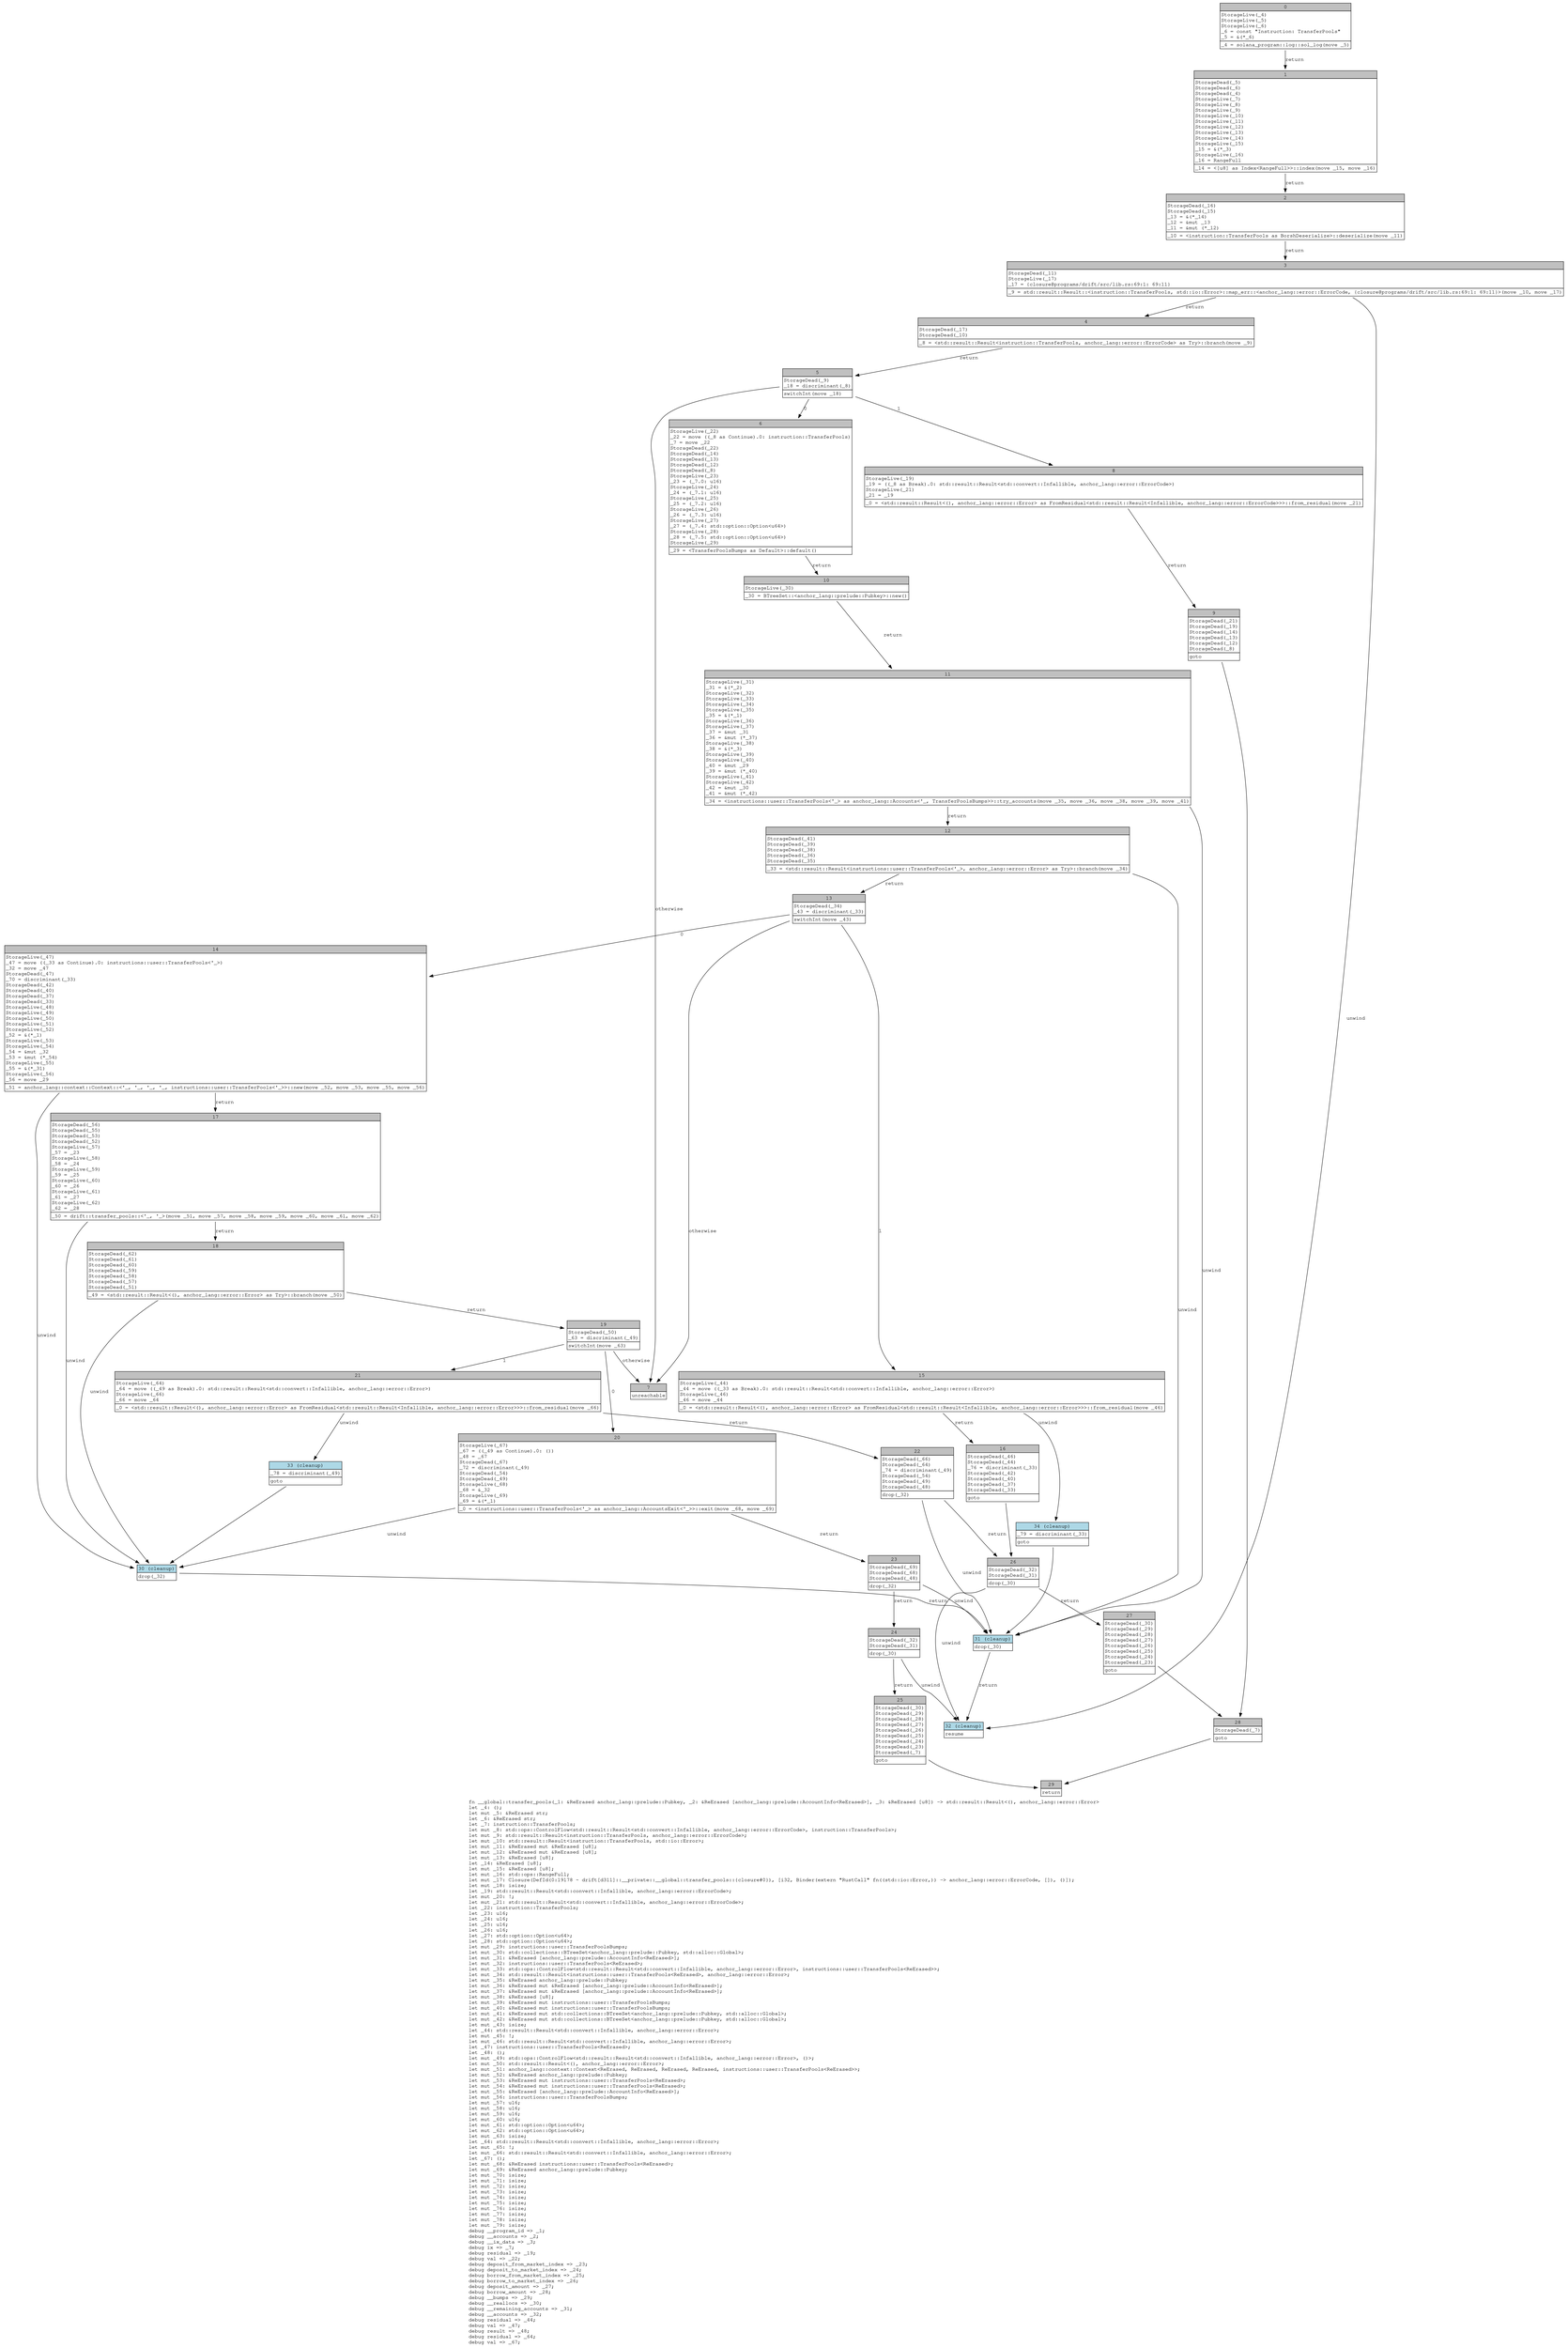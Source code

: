 digraph Mir_0_19176 {
    graph [fontname="Courier, monospace"];
    node [fontname="Courier, monospace"];
    edge [fontname="Courier, monospace"];
    label=<fn __global::transfer_pools(_1: &amp;ReErased anchor_lang::prelude::Pubkey, _2: &amp;ReErased [anchor_lang::prelude::AccountInfo&lt;ReErased&gt;], _3: &amp;ReErased [u8]) -&gt; std::result::Result&lt;(), anchor_lang::error::Error&gt;<br align="left"/>let _4: ();<br align="left"/>let mut _5: &amp;ReErased str;<br align="left"/>let _6: &amp;ReErased str;<br align="left"/>let _7: instruction::TransferPools;<br align="left"/>let mut _8: std::ops::ControlFlow&lt;std::result::Result&lt;std::convert::Infallible, anchor_lang::error::ErrorCode&gt;, instruction::TransferPools&gt;;<br align="left"/>let mut _9: std::result::Result&lt;instruction::TransferPools, anchor_lang::error::ErrorCode&gt;;<br align="left"/>let mut _10: std::result::Result&lt;instruction::TransferPools, std::io::Error&gt;;<br align="left"/>let mut _11: &amp;ReErased mut &amp;ReErased [u8];<br align="left"/>let mut _12: &amp;ReErased mut &amp;ReErased [u8];<br align="left"/>let mut _13: &amp;ReErased [u8];<br align="left"/>let _14: &amp;ReErased [u8];<br align="left"/>let mut _15: &amp;ReErased [u8];<br align="left"/>let mut _16: std::ops::RangeFull;<br align="left"/>let mut _17: Closure(DefId(0:19178 ~ drift[d311]::__private::__global::transfer_pools::{closure#0}), [i32, Binder(extern &quot;RustCall&quot; fn((std::io::Error,)) -&gt; anchor_lang::error::ErrorCode, []), ()]);<br align="left"/>let mut _18: isize;<br align="left"/>let _19: std::result::Result&lt;std::convert::Infallible, anchor_lang::error::ErrorCode&gt;;<br align="left"/>let mut _20: !;<br align="left"/>let mut _21: std::result::Result&lt;std::convert::Infallible, anchor_lang::error::ErrorCode&gt;;<br align="left"/>let _22: instruction::TransferPools;<br align="left"/>let _23: u16;<br align="left"/>let _24: u16;<br align="left"/>let _25: u16;<br align="left"/>let _26: u16;<br align="left"/>let _27: std::option::Option&lt;u64&gt;;<br align="left"/>let _28: std::option::Option&lt;u64&gt;;<br align="left"/>let mut _29: instructions::user::TransferPoolsBumps;<br align="left"/>let mut _30: std::collections::BTreeSet&lt;anchor_lang::prelude::Pubkey, std::alloc::Global&gt;;<br align="left"/>let mut _31: &amp;ReErased [anchor_lang::prelude::AccountInfo&lt;ReErased&gt;];<br align="left"/>let mut _32: instructions::user::TransferPools&lt;ReErased&gt;;<br align="left"/>let mut _33: std::ops::ControlFlow&lt;std::result::Result&lt;std::convert::Infallible, anchor_lang::error::Error&gt;, instructions::user::TransferPools&lt;ReErased&gt;&gt;;<br align="left"/>let mut _34: std::result::Result&lt;instructions::user::TransferPools&lt;ReErased&gt;, anchor_lang::error::Error&gt;;<br align="left"/>let mut _35: &amp;ReErased anchor_lang::prelude::Pubkey;<br align="left"/>let mut _36: &amp;ReErased mut &amp;ReErased [anchor_lang::prelude::AccountInfo&lt;ReErased&gt;];<br align="left"/>let mut _37: &amp;ReErased mut &amp;ReErased [anchor_lang::prelude::AccountInfo&lt;ReErased&gt;];<br align="left"/>let mut _38: &amp;ReErased [u8];<br align="left"/>let mut _39: &amp;ReErased mut instructions::user::TransferPoolsBumps;<br align="left"/>let mut _40: &amp;ReErased mut instructions::user::TransferPoolsBumps;<br align="left"/>let mut _41: &amp;ReErased mut std::collections::BTreeSet&lt;anchor_lang::prelude::Pubkey, std::alloc::Global&gt;;<br align="left"/>let mut _42: &amp;ReErased mut std::collections::BTreeSet&lt;anchor_lang::prelude::Pubkey, std::alloc::Global&gt;;<br align="left"/>let mut _43: isize;<br align="left"/>let _44: std::result::Result&lt;std::convert::Infallible, anchor_lang::error::Error&gt;;<br align="left"/>let mut _45: !;<br align="left"/>let mut _46: std::result::Result&lt;std::convert::Infallible, anchor_lang::error::Error&gt;;<br align="left"/>let _47: instructions::user::TransferPools&lt;ReErased&gt;;<br align="left"/>let _48: ();<br align="left"/>let mut _49: std::ops::ControlFlow&lt;std::result::Result&lt;std::convert::Infallible, anchor_lang::error::Error&gt;, ()&gt;;<br align="left"/>let mut _50: std::result::Result&lt;(), anchor_lang::error::Error&gt;;<br align="left"/>let mut _51: anchor_lang::context::Context&lt;ReErased, ReErased, ReErased, ReErased, instructions::user::TransferPools&lt;ReErased&gt;&gt;;<br align="left"/>let mut _52: &amp;ReErased anchor_lang::prelude::Pubkey;<br align="left"/>let mut _53: &amp;ReErased mut instructions::user::TransferPools&lt;ReErased&gt;;<br align="left"/>let mut _54: &amp;ReErased mut instructions::user::TransferPools&lt;ReErased&gt;;<br align="left"/>let mut _55: &amp;ReErased [anchor_lang::prelude::AccountInfo&lt;ReErased&gt;];<br align="left"/>let mut _56: instructions::user::TransferPoolsBumps;<br align="left"/>let mut _57: u16;<br align="left"/>let mut _58: u16;<br align="left"/>let mut _59: u16;<br align="left"/>let mut _60: u16;<br align="left"/>let mut _61: std::option::Option&lt;u64&gt;;<br align="left"/>let mut _62: std::option::Option&lt;u64&gt;;<br align="left"/>let mut _63: isize;<br align="left"/>let _64: std::result::Result&lt;std::convert::Infallible, anchor_lang::error::Error&gt;;<br align="left"/>let mut _65: !;<br align="left"/>let mut _66: std::result::Result&lt;std::convert::Infallible, anchor_lang::error::Error&gt;;<br align="left"/>let _67: ();<br align="left"/>let mut _68: &amp;ReErased instructions::user::TransferPools&lt;ReErased&gt;;<br align="left"/>let mut _69: &amp;ReErased anchor_lang::prelude::Pubkey;<br align="left"/>let mut _70: isize;<br align="left"/>let mut _71: isize;<br align="left"/>let mut _72: isize;<br align="left"/>let mut _73: isize;<br align="left"/>let mut _74: isize;<br align="left"/>let mut _75: isize;<br align="left"/>let mut _76: isize;<br align="left"/>let mut _77: isize;<br align="left"/>let mut _78: isize;<br align="left"/>let mut _79: isize;<br align="left"/>debug __program_id =&gt; _1;<br align="left"/>debug __accounts =&gt; _2;<br align="left"/>debug __ix_data =&gt; _3;<br align="left"/>debug ix =&gt; _7;<br align="left"/>debug residual =&gt; _19;<br align="left"/>debug val =&gt; _22;<br align="left"/>debug deposit_from_market_index =&gt; _23;<br align="left"/>debug deposit_to_market_index =&gt; _24;<br align="left"/>debug borrow_from_market_index =&gt; _25;<br align="left"/>debug borrow_to_market_index =&gt; _26;<br align="left"/>debug deposit_amount =&gt; _27;<br align="left"/>debug borrow_amount =&gt; _28;<br align="left"/>debug __bumps =&gt; _29;<br align="left"/>debug __reallocs =&gt; _30;<br align="left"/>debug __remaining_accounts =&gt; _31;<br align="left"/>debug __accounts =&gt; _32;<br align="left"/>debug residual =&gt; _44;<br align="left"/>debug val =&gt; _47;<br align="left"/>debug result =&gt; _48;<br align="left"/>debug residual =&gt; _64;<br align="left"/>debug val =&gt; _67;<br align="left"/>>;
    bb0__0_19176 [shape="none", label=<<table border="0" cellborder="1" cellspacing="0"><tr><td bgcolor="gray" align="center" colspan="1">0</td></tr><tr><td align="left" balign="left">StorageLive(_4)<br/>StorageLive(_5)<br/>StorageLive(_6)<br/>_6 = const &quot;Instruction: TransferPools&quot;<br/>_5 = &amp;(*_6)<br/></td></tr><tr><td align="left">_4 = solana_program::log::sol_log(move _5)</td></tr></table>>];
    bb1__0_19176 [shape="none", label=<<table border="0" cellborder="1" cellspacing="0"><tr><td bgcolor="gray" align="center" colspan="1">1</td></tr><tr><td align="left" balign="left">StorageDead(_5)<br/>StorageDead(_6)<br/>StorageDead(_4)<br/>StorageLive(_7)<br/>StorageLive(_8)<br/>StorageLive(_9)<br/>StorageLive(_10)<br/>StorageLive(_11)<br/>StorageLive(_12)<br/>StorageLive(_13)<br/>StorageLive(_14)<br/>StorageLive(_15)<br/>_15 = &amp;(*_3)<br/>StorageLive(_16)<br/>_16 = RangeFull<br/></td></tr><tr><td align="left">_14 = &lt;[u8] as Index&lt;RangeFull&gt;&gt;::index(move _15, move _16)</td></tr></table>>];
    bb2__0_19176 [shape="none", label=<<table border="0" cellborder="1" cellspacing="0"><tr><td bgcolor="gray" align="center" colspan="1">2</td></tr><tr><td align="left" balign="left">StorageDead(_16)<br/>StorageDead(_15)<br/>_13 = &amp;(*_14)<br/>_12 = &amp;mut _13<br/>_11 = &amp;mut (*_12)<br/></td></tr><tr><td align="left">_10 = &lt;instruction::TransferPools as BorshDeserialize&gt;::deserialize(move _11)</td></tr></table>>];
    bb3__0_19176 [shape="none", label=<<table border="0" cellborder="1" cellspacing="0"><tr><td bgcolor="gray" align="center" colspan="1">3</td></tr><tr><td align="left" balign="left">StorageDead(_11)<br/>StorageLive(_17)<br/>_17 = {closure@programs/drift/src/lib.rs:69:1: 69:11}<br/></td></tr><tr><td align="left">_9 = std::result::Result::&lt;instruction::TransferPools, std::io::Error&gt;::map_err::&lt;anchor_lang::error::ErrorCode, {closure@programs/drift/src/lib.rs:69:1: 69:11}&gt;(move _10, move _17)</td></tr></table>>];
    bb4__0_19176 [shape="none", label=<<table border="0" cellborder="1" cellspacing="0"><tr><td bgcolor="gray" align="center" colspan="1">4</td></tr><tr><td align="left" balign="left">StorageDead(_17)<br/>StorageDead(_10)<br/></td></tr><tr><td align="left">_8 = &lt;std::result::Result&lt;instruction::TransferPools, anchor_lang::error::ErrorCode&gt; as Try&gt;::branch(move _9)</td></tr></table>>];
    bb5__0_19176 [shape="none", label=<<table border="0" cellborder="1" cellspacing="0"><tr><td bgcolor="gray" align="center" colspan="1">5</td></tr><tr><td align="left" balign="left">StorageDead(_9)<br/>_18 = discriminant(_8)<br/></td></tr><tr><td align="left">switchInt(move _18)</td></tr></table>>];
    bb6__0_19176 [shape="none", label=<<table border="0" cellborder="1" cellspacing="0"><tr><td bgcolor="gray" align="center" colspan="1">6</td></tr><tr><td align="left" balign="left">StorageLive(_22)<br/>_22 = move ((_8 as Continue).0: instruction::TransferPools)<br/>_7 = move _22<br/>StorageDead(_22)<br/>StorageDead(_14)<br/>StorageDead(_13)<br/>StorageDead(_12)<br/>StorageDead(_8)<br/>StorageLive(_23)<br/>_23 = (_7.0: u16)<br/>StorageLive(_24)<br/>_24 = (_7.1: u16)<br/>StorageLive(_25)<br/>_25 = (_7.2: u16)<br/>StorageLive(_26)<br/>_26 = (_7.3: u16)<br/>StorageLive(_27)<br/>_27 = (_7.4: std::option::Option&lt;u64&gt;)<br/>StorageLive(_28)<br/>_28 = (_7.5: std::option::Option&lt;u64&gt;)<br/>StorageLive(_29)<br/></td></tr><tr><td align="left">_29 = &lt;TransferPoolsBumps as Default&gt;::default()</td></tr></table>>];
    bb7__0_19176 [shape="none", label=<<table border="0" cellborder="1" cellspacing="0"><tr><td bgcolor="gray" align="center" colspan="1">7</td></tr><tr><td align="left">unreachable</td></tr></table>>];
    bb8__0_19176 [shape="none", label=<<table border="0" cellborder="1" cellspacing="0"><tr><td bgcolor="gray" align="center" colspan="1">8</td></tr><tr><td align="left" balign="left">StorageLive(_19)<br/>_19 = ((_8 as Break).0: std::result::Result&lt;std::convert::Infallible, anchor_lang::error::ErrorCode&gt;)<br/>StorageLive(_21)<br/>_21 = _19<br/></td></tr><tr><td align="left">_0 = &lt;std::result::Result&lt;(), anchor_lang::error::Error&gt; as FromResidual&lt;std::result::Result&lt;Infallible, anchor_lang::error::ErrorCode&gt;&gt;&gt;::from_residual(move _21)</td></tr></table>>];
    bb9__0_19176 [shape="none", label=<<table border="0" cellborder="1" cellspacing="0"><tr><td bgcolor="gray" align="center" colspan="1">9</td></tr><tr><td align="left" balign="left">StorageDead(_21)<br/>StorageDead(_19)<br/>StorageDead(_14)<br/>StorageDead(_13)<br/>StorageDead(_12)<br/>StorageDead(_8)<br/></td></tr><tr><td align="left">goto</td></tr></table>>];
    bb10__0_19176 [shape="none", label=<<table border="0" cellborder="1" cellspacing="0"><tr><td bgcolor="gray" align="center" colspan="1">10</td></tr><tr><td align="left" balign="left">StorageLive(_30)<br/></td></tr><tr><td align="left">_30 = BTreeSet::&lt;anchor_lang::prelude::Pubkey&gt;::new()</td></tr></table>>];
    bb11__0_19176 [shape="none", label=<<table border="0" cellborder="1" cellspacing="0"><tr><td bgcolor="gray" align="center" colspan="1">11</td></tr><tr><td align="left" balign="left">StorageLive(_31)<br/>_31 = &amp;(*_2)<br/>StorageLive(_32)<br/>StorageLive(_33)<br/>StorageLive(_34)<br/>StorageLive(_35)<br/>_35 = &amp;(*_1)<br/>StorageLive(_36)<br/>StorageLive(_37)<br/>_37 = &amp;mut _31<br/>_36 = &amp;mut (*_37)<br/>StorageLive(_38)<br/>_38 = &amp;(*_3)<br/>StorageLive(_39)<br/>StorageLive(_40)<br/>_40 = &amp;mut _29<br/>_39 = &amp;mut (*_40)<br/>StorageLive(_41)<br/>StorageLive(_42)<br/>_42 = &amp;mut _30<br/>_41 = &amp;mut (*_42)<br/></td></tr><tr><td align="left">_34 = &lt;instructions::user::TransferPools&lt;'_&gt; as anchor_lang::Accounts&lt;'_, TransferPoolsBumps&gt;&gt;::try_accounts(move _35, move _36, move _38, move _39, move _41)</td></tr></table>>];
    bb12__0_19176 [shape="none", label=<<table border="0" cellborder="1" cellspacing="0"><tr><td bgcolor="gray" align="center" colspan="1">12</td></tr><tr><td align="left" balign="left">StorageDead(_41)<br/>StorageDead(_39)<br/>StorageDead(_38)<br/>StorageDead(_36)<br/>StorageDead(_35)<br/></td></tr><tr><td align="left">_33 = &lt;std::result::Result&lt;instructions::user::TransferPools&lt;'_&gt;, anchor_lang::error::Error&gt; as Try&gt;::branch(move _34)</td></tr></table>>];
    bb13__0_19176 [shape="none", label=<<table border="0" cellborder="1" cellspacing="0"><tr><td bgcolor="gray" align="center" colspan="1">13</td></tr><tr><td align="left" balign="left">StorageDead(_34)<br/>_43 = discriminant(_33)<br/></td></tr><tr><td align="left">switchInt(move _43)</td></tr></table>>];
    bb14__0_19176 [shape="none", label=<<table border="0" cellborder="1" cellspacing="0"><tr><td bgcolor="gray" align="center" colspan="1">14</td></tr><tr><td align="left" balign="left">StorageLive(_47)<br/>_47 = move ((_33 as Continue).0: instructions::user::TransferPools&lt;'_&gt;)<br/>_32 = move _47<br/>StorageDead(_47)<br/>_70 = discriminant(_33)<br/>StorageDead(_42)<br/>StorageDead(_40)<br/>StorageDead(_37)<br/>StorageDead(_33)<br/>StorageLive(_48)<br/>StorageLive(_49)<br/>StorageLive(_50)<br/>StorageLive(_51)<br/>StorageLive(_52)<br/>_52 = &amp;(*_1)<br/>StorageLive(_53)<br/>StorageLive(_54)<br/>_54 = &amp;mut _32<br/>_53 = &amp;mut (*_54)<br/>StorageLive(_55)<br/>_55 = &amp;(*_31)<br/>StorageLive(_56)<br/>_56 = move _29<br/></td></tr><tr><td align="left">_51 = anchor_lang::context::Context::&lt;'_, '_, '_, '_, instructions::user::TransferPools&lt;'_&gt;&gt;::new(move _52, move _53, move _55, move _56)</td></tr></table>>];
    bb15__0_19176 [shape="none", label=<<table border="0" cellborder="1" cellspacing="0"><tr><td bgcolor="gray" align="center" colspan="1">15</td></tr><tr><td align="left" balign="left">StorageLive(_44)<br/>_44 = move ((_33 as Break).0: std::result::Result&lt;std::convert::Infallible, anchor_lang::error::Error&gt;)<br/>StorageLive(_46)<br/>_46 = move _44<br/></td></tr><tr><td align="left">_0 = &lt;std::result::Result&lt;(), anchor_lang::error::Error&gt; as FromResidual&lt;std::result::Result&lt;Infallible, anchor_lang::error::Error&gt;&gt;&gt;::from_residual(move _46)</td></tr></table>>];
    bb16__0_19176 [shape="none", label=<<table border="0" cellborder="1" cellspacing="0"><tr><td bgcolor="gray" align="center" colspan="1">16</td></tr><tr><td align="left" balign="left">StorageDead(_46)<br/>StorageDead(_44)<br/>_76 = discriminant(_33)<br/>StorageDead(_42)<br/>StorageDead(_40)<br/>StorageDead(_37)<br/>StorageDead(_33)<br/></td></tr><tr><td align="left">goto</td></tr></table>>];
    bb17__0_19176 [shape="none", label=<<table border="0" cellborder="1" cellspacing="0"><tr><td bgcolor="gray" align="center" colspan="1">17</td></tr><tr><td align="left" balign="left">StorageDead(_56)<br/>StorageDead(_55)<br/>StorageDead(_53)<br/>StorageDead(_52)<br/>StorageLive(_57)<br/>_57 = _23<br/>StorageLive(_58)<br/>_58 = _24<br/>StorageLive(_59)<br/>_59 = _25<br/>StorageLive(_60)<br/>_60 = _26<br/>StorageLive(_61)<br/>_61 = _27<br/>StorageLive(_62)<br/>_62 = _28<br/></td></tr><tr><td align="left">_50 = drift::transfer_pools::&lt;'_, '_&gt;(move _51, move _57, move _58, move _59, move _60, move _61, move _62)</td></tr></table>>];
    bb18__0_19176 [shape="none", label=<<table border="0" cellborder="1" cellspacing="0"><tr><td bgcolor="gray" align="center" colspan="1">18</td></tr><tr><td align="left" balign="left">StorageDead(_62)<br/>StorageDead(_61)<br/>StorageDead(_60)<br/>StorageDead(_59)<br/>StorageDead(_58)<br/>StorageDead(_57)<br/>StorageDead(_51)<br/></td></tr><tr><td align="left">_49 = &lt;std::result::Result&lt;(), anchor_lang::error::Error&gt; as Try&gt;::branch(move _50)</td></tr></table>>];
    bb19__0_19176 [shape="none", label=<<table border="0" cellborder="1" cellspacing="0"><tr><td bgcolor="gray" align="center" colspan="1">19</td></tr><tr><td align="left" balign="left">StorageDead(_50)<br/>_63 = discriminant(_49)<br/></td></tr><tr><td align="left">switchInt(move _63)</td></tr></table>>];
    bb20__0_19176 [shape="none", label=<<table border="0" cellborder="1" cellspacing="0"><tr><td bgcolor="gray" align="center" colspan="1">20</td></tr><tr><td align="left" balign="left">StorageLive(_67)<br/>_67 = ((_49 as Continue).0: ())<br/>_48 = _67<br/>StorageDead(_67)<br/>_72 = discriminant(_49)<br/>StorageDead(_54)<br/>StorageDead(_49)<br/>StorageLive(_68)<br/>_68 = &amp;_32<br/>StorageLive(_69)<br/>_69 = &amp;(*_1)<br/></td></tr><tr><td align="left">_0 = &lt;instructions::user::TransferPools&lt;'_&gt; as anchor_lang::AccountsExit&lt;'_&gt;&gt;::exit(move _68, move _69)</td></tr></table>>];
    bb21__0_19176 [shape="none", label=<<table border="0" cellborder="1" cellspacing="0"><tr><td bgcolor="gray" align="center" colspan="1">21</td></tr><tr><td align="left" balign="left">StorageLive(_64)<br/>_64 = move ((_49 as Break).0: std::result::Result&lt;std::convert::Infallible, anchor_lang::error::Error&gt;)<br/>StorageLive(_66)<br/>_66 = move _64<br/></td></tr><tr><td align="left">_0 = &lt;std::result::Result&lt;(), anchor_lang::error::Error&gt; as FromResidual&lt;std::result::Result&lt;Infallible, anchor_lang::error::Error&gt;&gt;&gt;::from_residual(move _66)</td></tr></table>>];
    bb22__0_19176 [shape="none", label=<<table border="0" cellborder="1" cellspacing="0"><tr><td bgcolor="gray" align="center" colspan="1">22</td></tr><tr><td align="left" balign="left">StorageDead(_66)<br/>StorageDead(_64)<br/>_74 = discriminant(_49)<br/>StorageDead(_54)<br/>StorageDead(_49)<br/>StorageDead(_48)<br/></td></tr><tr><td align="left">drop(_32)</td></tr></table>>];
    bb23__0_19176 [shape="none", label=<<table border="0" cellborder="1" cellspacing="0"><tr><td bgcolor="gray" align="center" colspan="1">23</td></tr><tr><td align="left" balign="left">StorageDead(_69)<br/>StorageDead(_68)<br/>StorageDead(_48)<br/></td></tr><tr><td align="left">drop(_32)</td></tr></table>>];
    bb24__0_19176 [shape="none", label=<<table border="0" cellborder="1" cellspacing="0"><tr><td bgcolor="gray" align="center" colspan="1">24</td></tr><tr><td align="left" balign="left">StorageDead(_32)<br/>StorageDead(_31)<br/></td></tr><tr><td align="left">drop(_30)</td></tr></table>>];
    bb25__0_19176 [shape="none", label=<<table border="0" cellborder="1" cellspacing="0"><tr><td bgcolor="gray" align="center" colspan="1">25</td></tr><tr><td align="left" balign="left">StorageDead(_30)<br/>StorageDead(_29)<br/>StorageDead(_28)<br/>StorageDead(_27)<br/>StorageDead(_26)<br/>StorageDead(_25)<br/>StorageDead(_24)<br/>StorageDead(_23)<br/>StorageDead(_7)<br/></td></tr><tr><td align="left">goto</td></tr></table>>];
    bb26__0_19176 [shape="none", label=<<table border="0" cellborder="1" cellspacing="0"><tr><td bgcolor="gray" align="center" colspan="1">26</td></tr><tr><td align="left" balign="left">StorageDead(_32)<br/>StorageDead(_31)<br/></td></tr><tr><td align="left">drop(_30)</td></tr></table>>];
    bb27__0_19176 [shape="none", label=<<table border="0" cellborder="1" cellspacing="0"><tr><td bgcolor="gray" align="center" colspan="1">27</td></tr><tr><td align="left" balign="left">StorageDead(_30)<br/>StorageDead(_29)<br/>StorageDead(_28)<br/>StorageDead(_27)<br/>StorageDead(_26)<br/>StorageDead(_25)<br/>StorageDead(_24)<br/>StorageDead(_23)<br/></td></tr><tr><td align="left">goto</td></tr></table>>];
    bb28__0_19176 [shape="none", label=<<table border="0" cellborder="1" cellspacing="0"><tr><td bgcolor="gray" align="center" colspan="1">28</td></tr><tr><td align="left" balign="left">StorageDead(_7)<br/></td></tr><tr><td align="left">goto</td></tr></table>>];
    bb29__0_19176 [shape="none", label=<<table border="0" cellborder="1" cellspacing="0"><tr><td bgcolor="gray" align="center" colspan="1">29</td></tr><tr><td align="left">return</td></tr></table>>];
    bb30__0_19176 [shape="none", label=<<table border="0" cellborder="1" cellspacing="0"><tr><td bgcolor="lightblue" align="center" colspan="1">30 (cleanup)</td></tr><tr><td align="left">drop(_32)</td></tr></table>>];
    bb31__0_19176 [shape="none", label=<<table border="0" cellborder="1" cellspacing="0"><tr><td bgcolor="lightblue" align="center" colspan="1">31 (cleanup)</td></tr><tr><td align="left">drop(_30)</td></tr></table>>];
    bb32__0_19176 [shape="none", label=<<table border="0" cellborder="1" cellspacing="0"><tr><td bgcolor="lightblue" align="center" colspan="1">32 (cleanup)</td></tr><tr><td align="left">resume</td></tr></table>>];
    bb33__0_19176 [shape="none", label=<<table border="0" cellborder="1" cellspacing="0"><tr><td bgcolor="lightblue" align="center" colspan="1">33 (cleanup)</td></tr><tr><td align="left" balign="left">_78 = discriminant(_49)<br/></td></tr><tr><td align="left">goto</td></tr></table>>];
    bb34__0_19176 [shape="none", label=<<table border="0" cellborder="1" cellspacing="0"><tr><td bgcolor="lightblue" align="center" colspan="1">34 (cleanup)</td></tr><tr><td align="left" balign="left">_79 = discriminant(_33)<br/></td></tr><tr><td align="left">goto</td></tr></table>>];
    bb0__0_19176 -> bb1__0_19176 [label="return"];
    bb1__0_19176 -> bb2__0_19176 [label="return"];
    bb2__0_19176 -> bb3__0_19176 [label="return"];
    bb3__0_19176 -> bb4__0_19176 [label="return"];
    bb3__0_19176 -> bb32__0_19176 [label="unwind"];
    bb4__0_19176 -> bb5__0_19176 [label="return"];
    bb5__0_19176 -> bb6__0_19176 [label="0"];
    bb5__0_19176 -> bb8__0_19176 [label="1"];
    bb5__0_19176 -> bb7__0_19176 [label="otherwise"];
    bb6__0_19176 -> bb10__0_19176 [label="return"];
    bb8__0_19176 -> bb9__0_19176 [label="return"];
    bb9__0_19176 -> bb28__0_19176 [label=""];
    bb10__0_19176 -> bb11__0_19176 [label="return"];
    bb11__0_19176 -> bb12__0_19176 [label="return"];
    bb11__0_19176 -> bb31__0_19176 [label="unwind"];
    bb12__0_19176 -> bb13__0_19176 [label="return"];
    bb12__0_19176 -> bb31__0_19176 [label="unwind"];
    bb13__0_19176 -> bb14__0_19176 [label="0"];
    bb13__0_19176 -> bb15__0_19176 [label="1"];
    bb13__0_19176 -> bb7__0_19176 [label="otherwise"];
    bb14__0_19176 -> bb17__0_19176 [label="return"];
    bb14__0_19176 -> bb30__0_19176 [label="unwind"];
    bb15__0_19176 -> bb16__0_19176 [label="return"];
    bb15__0_19176 -> bb34__0_19176 [label="unwind"];
    bb16__0_19176 -> bb26__0_19176 [label=""];
    bb17__0_19176 -> bb18__0_19176 [label="return"];
    bb17__0_19176 -> bb30__0_19176 [label="unwind"];
    bb18__0_19176 -> bb19__0_19176 [label="return"];
    bb18__0_19176 -> bb30__0_19176 [label="unwind"];
    bb19__0_19176 -> bb20__0_19176 [label="0"];
    bb19__0_19176 -> bb21__0_19176 [label="1"];
    bb19__0_19176 -> bb7__0_19176 [label="otherwise"];
    bb20__0_19176 -> bb23__0_19176 [label="return"];
    bb20__0_19176 -> bb30__0_19176 [label="unwind"];
    bb21__0_19176 -> bb22__0_19176 [label="return"];
    bb21__0_19176 -> bb33__0_19176 [label="unwind"];
    bb22__0_19176 -> bb26__0_19176 [label="return"];
    bb22__0_19176 -> bb31__0_19176 [label="unwind"];
    bb23__0_19176 -> bb24__0_19176 [label="return"];
    bb23__0_19176 -> bb31__0_19176 [label="unwind"];
    bb24__0_19176 -> bb25__0_19176 [label="return"];
    bb24__0_19176 -> bb32__0_19176 [label="unwind"];
    bb25__0_19176 -> bb29__0_19176 [label=""];
    bb26__0_19176 -> bb27__0_19176 [label="return"];
    bb26__0_19176 -> bb32__0_19176 [label="unwind"];
    bb27__0_19176 -> bb28__0_19176 [label=""];
    bb28__0_19176 -> bb29__0_19176 [label=""];
    bb30__0_19176 -> bb31__0_19176 [label="return"];
    bb31__0_19176 -> bb32__0_19176 [label="return"];
    bb33__0_19176 -> bb30__0_19176 [label=""];
    bb34__0_19176 -> bb31__0_19176 [label=""];
}
